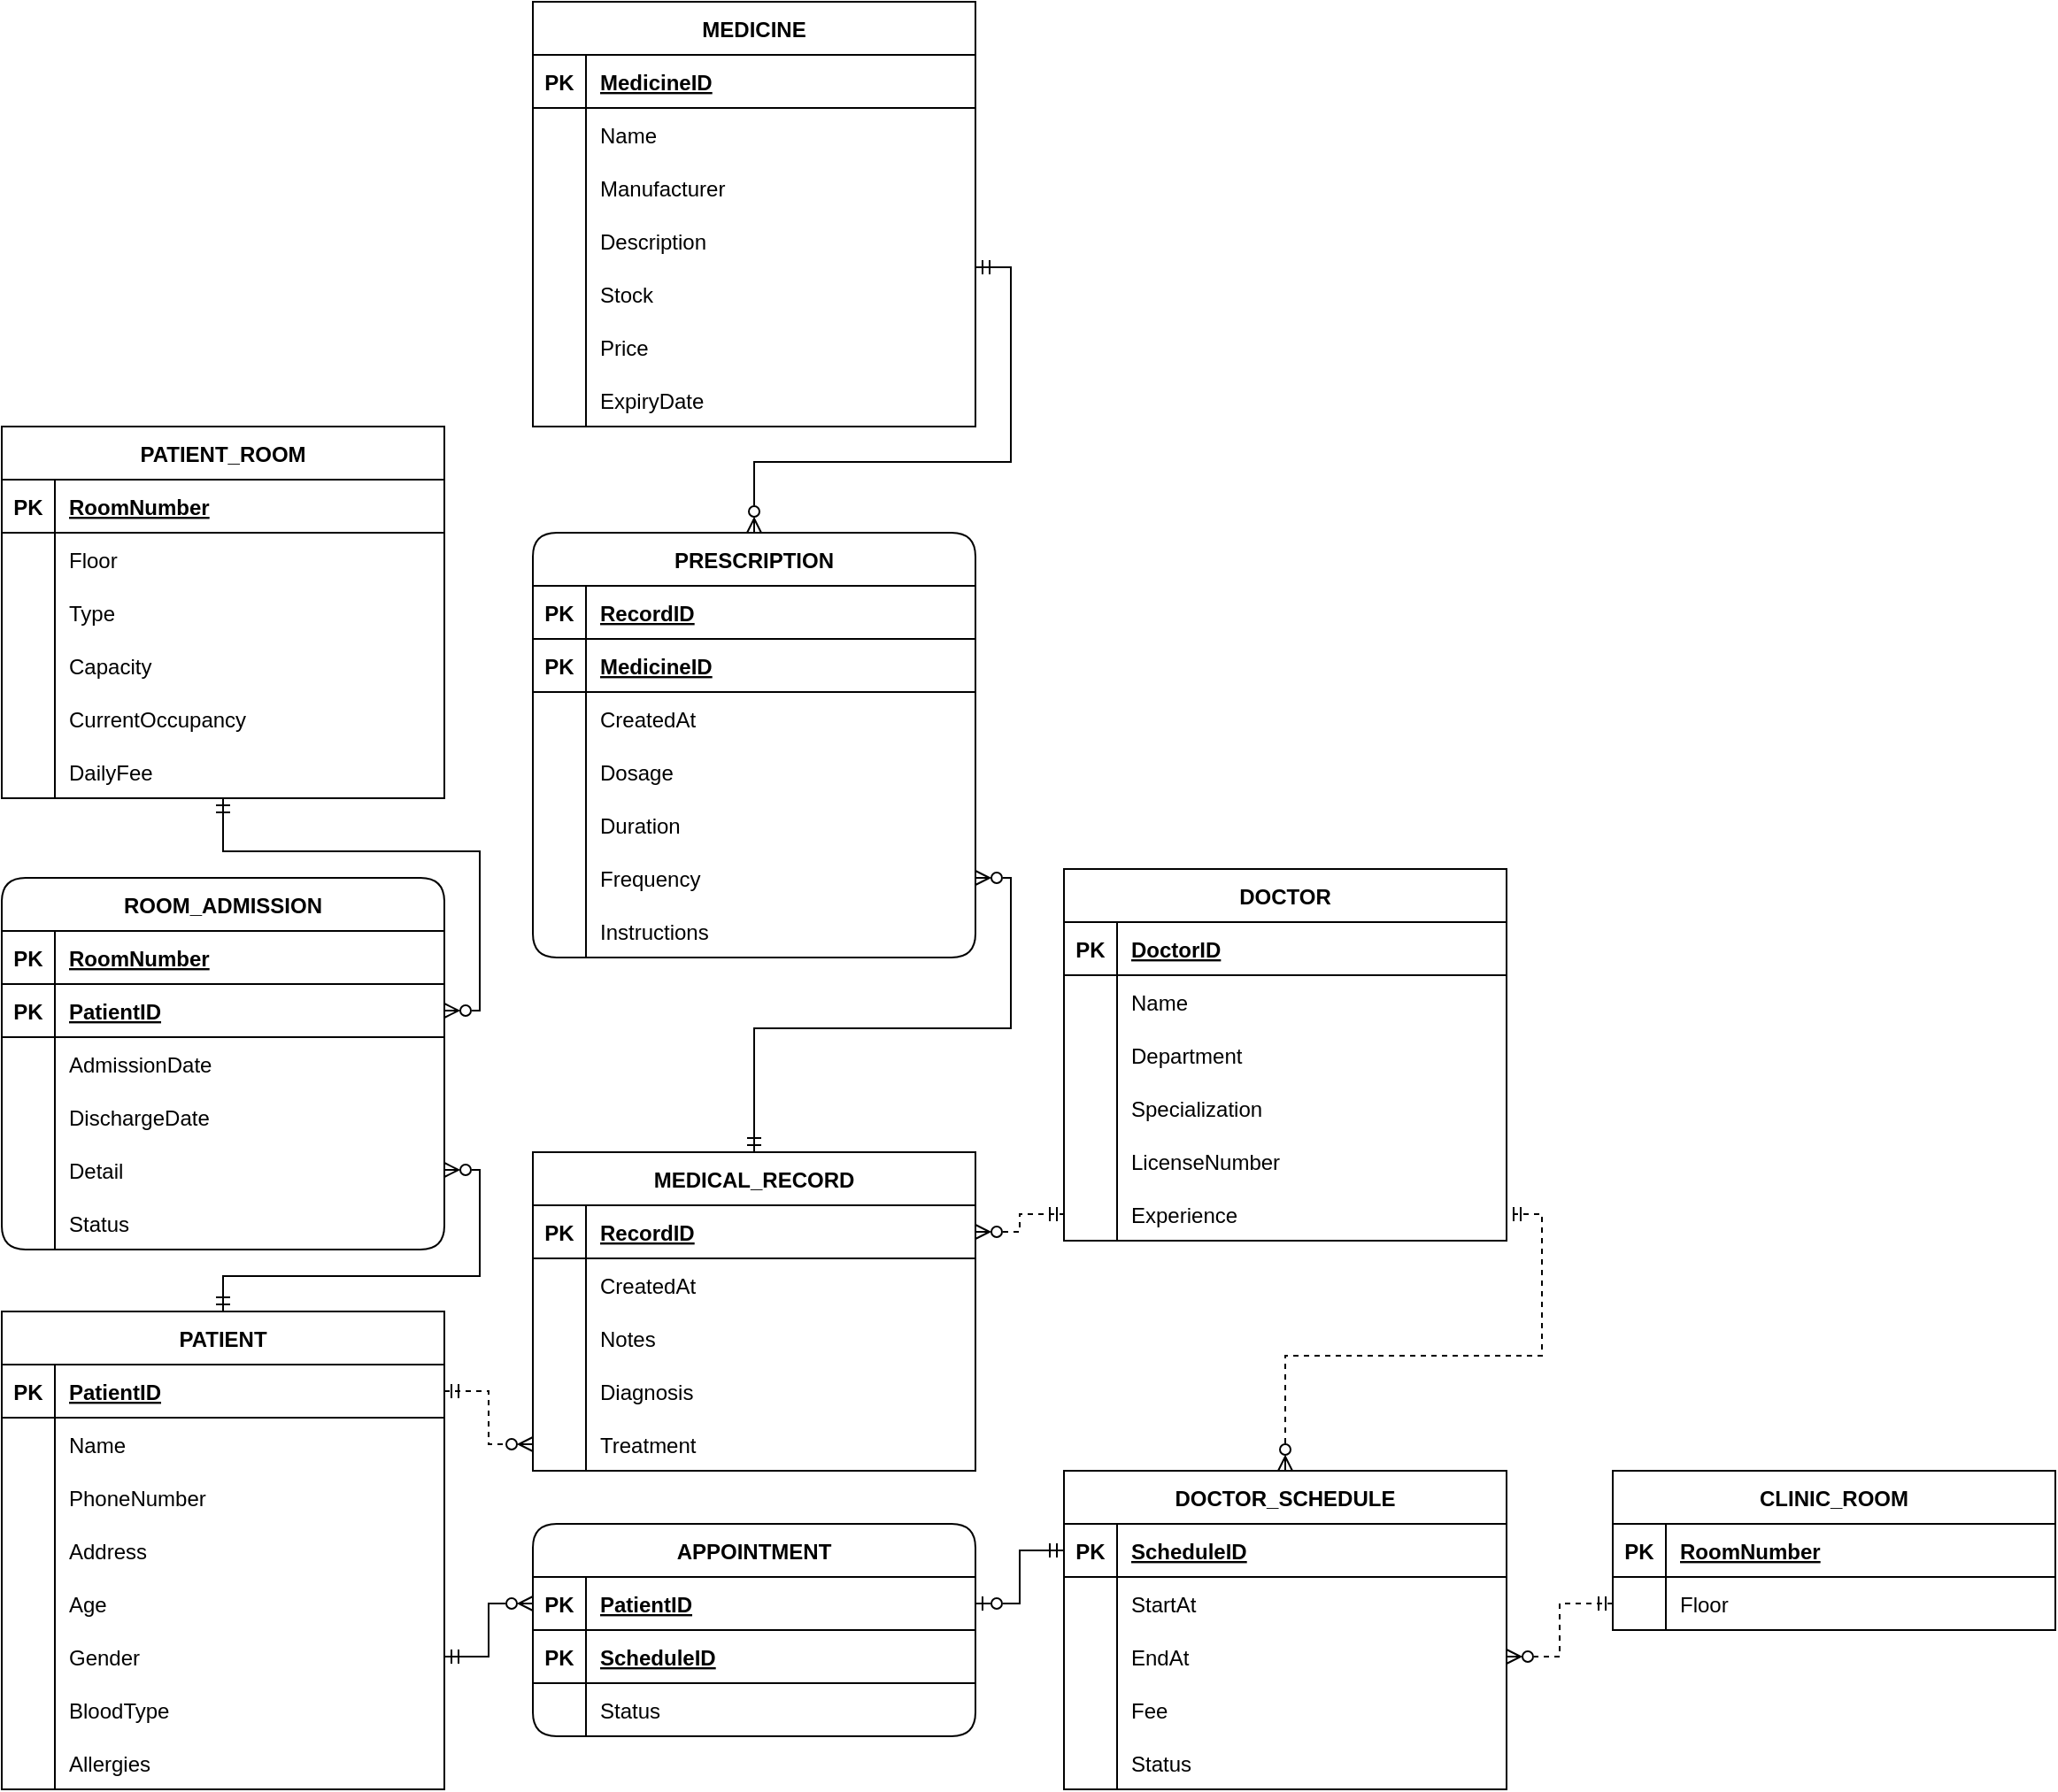<mxfile version="24.8.3">
  <diagram id="R2lEEEUBdFMjLlhIrx00" name="Page-1">
    <mxGraphModel dx="1836" dy="2538" grid="1" gridSize="10" guides="1" tooltips="1" connect="1" arrows="1" fold="1" page="1" pageScale="1" pageWidth="850" pageHeight="1100" math="0" shadow="0" extFonts="Permanent Marker^https://fonts.googleapis.com/css?family=Permanent+Marker">
      <root>
        <mxCell id="0" />
        <mxCell id="1" parent="0" />
        <mxCell id="I-e72GIPT0ei3jprQXxF-21" value="MEDICINE" style="shape=table;startSize=30;container=1;collapsible=1;childLayout=tableLayout;fixedRows=1;rowLines=0;fontStyle=1;align=center;resizeLast=1;" parent="1" vertex="1">
          <mxGeometry x="270" y="-640" width="250" height="240" as="geometry" />
        </mxCell>
        <mxCell id="I-e72GIPT0ei3jprQXxF-22" value="" style="shape=partialRectangle;collapsible=0;dropTarget=0;pointerEvents=0;fillColor=none;points=[[0,0.5],[1,0.5]];portConstraint=eastwest;top=0;left=0;right=0;bottom=1;" parent="I-e72GIPT0ei3jprQXxF-21" vertex="1">
          <mxGeometry y="30" width="250" height="30" as="geometry" />
        </mxCell>
        <mxCell id="I-e72GIPT0ei3jprQXxF-23" value="PK" style="shape=partialRectangle;overflow=hidden;connectable=0;fillColor=none;top=0;left=0;bottom=0;right=0;fontStyle=1;" parent="I-e72GIPT0ei3jprQXxF-22" vertex="1">
          <mxGeometry width="30" height="30" as="geometry">
            <mxRectangle width="30" height="30" as="alternateBounds" />
          </mxGeometry>
        </mxCell>
        <mxCell id="I-e72GIPT0ei3jprQXxF-24" value="MedicineID" style="shape=partialRectangle;overflow=hidden;connectable=0;fillColor=none;top=0;left=0;bottom=0;right=0;align=left;spacingLeft=6;fontStyle=5;" parent="I-e72GIPT0ei3jprQXxF-22" vertex="1">
          <mxGeometry x="30" width="220" height="30" as="geometry">
            <mxRectangle width="220" height="30" as="alternateBounds" />
          </mxGeometry>
        </mxCell>
        <mxCell id="I-e72GIPT0ei3jprQXxF-28" value="" style="shape=partialRectangle;collapsible=0;dropTarget=0;pointerEvents=0;fillColor=none;points=[[0,0.5],[1,0.5]];portConstraint=eastwest;top=0;left=0;right=0;bottom=0;" parent="I-e72GIPT0ei3jprQXxF-21" vertex="1">
          <mxGeometry y="60" width="250" height="30" as="geometry" />
        </mxCell>
        <mxCell id="I-e72GIPT0ei3jprQXxF-29" value="" style="shape=partialRectangle;overflow=hidden;connectable=0;fillColor=none;top=0;left=0;bottom=0;right=0;" parent="I-e72GIPT0ei3jprQXxF-28" vertex="1">
          <mxGeometry width="30" height="30" as="geometry">
            <mxRectangle width="30" height="30" as="alternateBounds" />
          </mxGeometry>
        </mxCell>
        <mxCell id="I-e72GIPT0ei3jprQXxF-30" value="Name" style="shape=partialRectangle;overflow=hidden;connectable=0;fillColor=none;top=0;left=0;bottom=0;right=0;align=left;spacingLeft=6;" parent="I-e72GIPT0ei3jprQXxF-28" vertex="1">
          <mxGeometry x="30" width="220" height="30" as="geometry">
            <mxRectangle width="220" height="30" as="alternateBounds" />
          </mxGeometry>
        </mxCell>
        <mxCell id="I-e72GIPT0ei3jprQXxF-31" value="" style="shape=partialRectangle;collapsible=0;dropTarget=0;pointerEvents=0;fillColor=none;points=[[0,0.5],[1,0.5]];portConstraint=eastwest;top=0;left=0;right=0;bottom=0;" parent="I-e72GIPT0ei3jprQXxF-21" vertex="1">
          <mxGeometry y="90" width="250" height="30" as="geometry" />
        </mxCell>
        <mxCell id="I-e72GIPT0ei3jprQXxF-32" value="" style="shape=partialRectangle;overflow=hidden;connectable=0;fillColor=none;top=0;left=0;bottom=0;right=0;" parent="I-e72GIPT0ei3jprQXxF-31" vertex="1">
          <mxGeometry width="30" height="30" as="geometry">
            <mxRectangle width="30" height="30" as="alternateBounds" />
          </mxGeometry>
        </mxCell>
        <mxCell id="I-e72GIPT0ei3jprQXxF-33" value="Manufacturer" style="shape=partialRectangle;overflow=hidden;connectable=0;fillColor=none;top=0;left=0;bottom=0;right=0;align=left;spacingLeft=6;" parent="I-e72GIPT0ei3jprQXxF-31" vertex="1">
          <mxGeometry x="30" width="220" height="30" as="geometry">
            <mxRectangle width="220" height="30" as="alternateBounds" />
          </mxGeometry>
        </mxCell>
        <mxCell id="I-e72GIPT0ei3jprQXxF-34" value="" style="shape=partialRectangle;collapsible=0;dropTarget=0;pointerEvents=0;fillColor=none;points=[[0,0.5],[1,0.5]];portConstraint=eastwest;top=0;left=0;right=0;bottom=0;" parent="I-e72GIPT0ei3jprQXxF-21" vertex="1">
          <mxGeometry y="120" width="250" height="30" as="geometry" />
        </mxCell>
        <mxCell id="I-e72GIPT0ei3jprQXxF-35" value="" style="shape=partialRectangle;overflow=hidden;connectable=0;fillColor=none;top=0;left=0;bottom=0;right=0;" parent="I-e72GIPT0ei3jprQXxF-34" vertex="1">
          <mxGeometry width="30" height="30" as="geometry">
            <mxRectangle width="30" height="30" as="alternateBounds" />
          </mxGeometry>
        </mxCell>
        <mxCell id="I-e72GIPT0ei3jprQXxF-36" value="Description" style="shape=partialRectangle;overflow=hidden;connectable=0;fillColor=none;top=0;left=0;bottom=0;right=0;align=left;spacingLeft=6;" parent="I-e72GIPT0ei3jprQXxF-34" vertex="1">
          <mxGeometry x="30" width="220" height="30" as="geometry">
            <mxRectangle width="220" height="30" as="alternateBounds" />
          </mxGeometry>
        </mxCell>
        <mxCell id="I-e72GIPT0ei3jprQXxF-37" value="" style="shape=partialRectangle;collapsible=0;dropTarget=0;pointerEvents=0;fillColor=none;points=[[0,0.5],[1,0.5]];portConstraint=eastwest;top=0;left=0;right=0;bottom=0;" parent="I-e72GIPT0ei3jprQXxF-21" vertex="1">
          <mxGeometry y="150" width="250" height="30" as="geometry" />
        </mxCell>
        <mxCell id="I-e72GIPT0ei3jprQXxF-38" value="" style="shape=partialRectangle;overflow=hidden;connectable=0;fillColor=none;top=0;left=0;bottom=0;right=0;" parent="I-e72GIPT0ei3jprQXxF-37" vertex="1">
          <mxGeometry width="30" height="30" as="geometry">
            <mxRectangle width="30" height="30" as="alternateBounds" />
          </mxGeometry>
        </mxCell>
        <mxCell id="I-e72GIPT0ei3jprQXxF-39" value="Stock" style="shape=partialRectangle;overflow=hidden;connectable=0;fillColor=none;top=0;left=0;bottom=0;right=0;align=left;spacingLeft=6;" parent="I-e72GIPT0ei3jprQXxF-37" vertex="1">
          <mxGeometry x="30" width="220" height="30" as="geometry">
            <mxRectangle width="220" height="30" as="alternateBounds" />
          </mxGeometry>
        </mxCell>
        <mxCell id="Nn8jae3ZVppUqQVOKfjv-4" value="" style="shape=partialRectangle;collapsible=0;dropTarget=0;pointerEvents=0;fillColor=none;points=[[0,0.5],[1,0.5]];portConstraint=eastwest;top=0;left=0;right=0;bottom=0;" vertex="1" parent="I-e72GIPT0ei3jprQXxF-21">
          <mxGeometry y="180" width="250" height="30" as="geometry" />
        </mxCell>
        <mxCell id="Nn8jae3ZVppUqQVOKfjv-5" value="" style="shape=partialRectangle;overflow=hidden;connectable=0;fillColor=none;top=0;left=0;bottom=0;right=0;" vertex="1" parent="Nn8jae3ZVppUqQVOKfjv-4">
          <mxGeometry width="30" height="30" as="geometry">
            <mxRectangle width="30" height="30" as="alternateBounds" />
          </mxGeometry>
        </mxCell>
        <mxCell id="Nn8jae3ZVppUqQVOKfjv-6" value="Price" style="shape=partialRectangle;overflow=hidden;connectable=0;fillColor=none;top=0;left=0;bottom=0;right=0;align=left;spacingLeft=6;" vertex="1" parent="Nn8jae3ZVppUqQVOKfjv-4">
          <mxGeometry x="30" width="220" height="30" as="geometry">
            <mxRectangle width="220" height="30" as="alternateBounds" />
          </mxGeometry>
        </mxCell>
        <mxCell id="Nn8jae3ZVppUqQVOKfjv-7" value="" style="shape=partialRectangle;collapsible=0;dropTarget=0;pointerEvents=0;fillColor=none;points=[[0,0.5],[1,0.5]];portConstraint=eastwest;top=0;left=0;right=0;bottom=0;" vertex="1" parent="I-e72GIPT0ei3jprQXxF-21">
          <mxGeometry y="210" width="250" height="30" as="geometry" />
        </mxCell>
        <mxCell id="Nn8jae3ZVppUqQVOKfjv-8" value="" style="shape=partialRectangle;overflow=hidden;connectable=0;fillColor=none;top=0;left=0;bottom=0;right=0;" vertex="1" parent="Nn8jae3ZVppUqQVOKfjv-7">
          <mxGeometry width="30" height="30" as="geometry">
            <mxRectangle width="30" height="30" as="alternateBounds" />
          </mxGeometry>
        </mxCell>
        <mxCell id="Nn8jae3ZVppUqQVOKfjv-9" value="ExpiryDate" style="shape=partialRectangle;overflow=hidden;connectable=0;fillColor=none;top=0;left=0;bottom=0;right=0;align=left;spacingLeft=6;" vertex="1" parent="Nn8jae3ZVppUqQVOKfjv-7">
          <mxGeometry x="30" width="220" height="30" as="geometry">
            <mxRectangle width="220" height="30" as="alternateBounds" />
          </mxGeometry>
        </mxCell>
        <mxCell id="I-e72GIPT0ei3jprQXxF-89" value="" style="edgeStyle=orthogonalEdgeStyle;rounded=0;orthogonalLoop=1;jettySize=auto;html=1;startArrow=ERmandOne;startFill=0;endArrow=ERzeroToMany;endFill=0;" parent="1" source="I-e72GIPT0ei3jprQXxF-48" target="I-e72GIPT0ei3jprQXxF-83" edge="1">
          <mxGeometry relative="1" as="geometry">
            <Array as="points">
              <mxPoint x="95" y="-160" />
              <mxPoint x="240" y="-160" />
              <mxPoint x="240" y="-70" />
            </Array>
          </mxGeometry>
        </mxCell>
        <mxCell id="I-e72GIPT0ei3jprQXxF-48" value="PATIENT_ROOM" style="shape=table;startSize=30;container=1;collapsible=1;childLayout=tableLayout;fixedRows=1;rowLines=0;fontStyle=1;align=center;resizeLast=1;" parent="1" vertex="1">
          <mxGeometry x="-30" y="-400" width="250" height="210" as="geometry" />
        </mxCell>
        <mxCell id="I-e72GIPT0ei3jprQXxF-49" value="" style="shape=partialRectangle;collapsible=0;dropTarget=0;pointerEvents=0;fillColor=none;points=[[0,0.5],[1,0.5]];portConstraint=eastwest;top=0;left=0;right=0;bottom=1;" parent="I-e72GIPT0ei3jprQXxF-48" vertex="1">
          <mxGeometry y="30" width="250" height="30" as="geometry" />
        </mxCell>
        <mxCell id="I-e72GIPT0ei3jprQXxF-50" value="PK" style="shape=partialRectangle;overflow=hidden;connectable=0;fillColor=none;top=0;left=0;bottom=0;right=0;fontStyle=1;" parent="I-e72GIPT0ei3jprQXxF-49" vertex="1">
          <mxGeometry width="30" height="30" as="geometry">
            <mxRectangle width="30" height="30" as="alternateBounds" />
          </mxGeometry>
        </mxCell>
        <mxCell id="I-e72GIPT0ei3jprQXxF-51" value="RoomNumber" style="shape=partialRectangle;overflow=hidden;connectable=0;fillColor=none;top=0;left=0;bottom=0;right=0;align=left;spacingLeft=6;fontStyle=5;" parent="I-e72GIPT0ei3jprQXxF-49" vertex="1">
          <mxGeometry x="30" width="220" height="30" as="geometry">
            <mxRectangle width="220" height="30" as="alternateBounds" />
          </mxGeometry>
        </mxCell>
        <mxCell id="I-e72GIPT0ei3jprQXxF-52" value="" style="shape=partialRectangle;collapsible=0;dropTarget=0;pointerEvents=0;fillColor=none;points=[[0,0.5],[1,0.5]];portConstraint=eastwest;top=0;left=0;right=0;bottom=0;" parent="I-e72GIPT0ei3jprQXxF-48" vertex="1">
          <mxGeometry y="60" width="250" height="30" as="geometry" />
        </mxCell>
        <mxCell id="I-e72GIPT0ei3jprQXxF-53" value="" style="shape=partialRectangle;overflow=hidden;connectable=0;fillColor=none;top=0;left=0;bottom=0;right=0;" parent="I-e72GIPT0ei3jprQXxF-52" vertex="1">
          <mxGeometry width="30" height="30" as="geometry">
            <mxRectangle width="30" height="30" as="alternateBounds" />
          </mxGeometry>
        </mxCell>
        <mxCell id="I-e72GIPT0ei3jprQXxF-54" value="Floor" style="shape=partialRectangle;overflow=hidden;connectable=0;fillColor=none;top=0;left=0;bottom=0;right=0;align=left;spacingLeft=6;" parent="I-e72GIPT0ei3jprQXxF-52" vertex="1">
          <mxGeometry x="30" width="220" height="30" as="geometry">
            <mxRectangle width="220" height="30" as="alternateBounds" />
          </mxGeometry>
        </mxCell>
        <mxCell id="I-e72GIPT0ei3jprQXxF-55" value="" style="shape=partialRectangle;collapsible=0;dropTarget=0;pointerEvents=0;fillColor=none;points=[[0,0.5],[1,0.5]];portConstraint=eastwest;top=0;left=0;right=0;bottom=0;" parent="I-e72GIPT0ei3jprQXxF-48" vertex="1">
          <mxGeometry y="90" width="250" height="30" as="geometry" />
        </mxCell>
        <mxCell id="I-e72GIPT0ei3jprQXxF-56" value="" style="shape=partialRectangle;overflow=hidden;connectable=0;fillColor=none;top=0;left=0;bottom=0;right=0;" parent="I-e72GIPT0ei3jprQXxF-55" vertex="1">
          <mxGeometry width="30" height="30" as="geometry">
            <mxRectangle width="30" height="30" as="alternateBounds" />
          </mxGeometry>
        </mxCell>
        <mxCell id="I-e72GIPT0ei3jprQXxF-57" value="Type" style="shape=partialRectangle;overflow=hidden;connectable=0;fillColor=none;top=0;left=0;bottom=0;right=0;align=left;spacingLeft=6;" parent="I-e72GIPT0ei3jprQXxF-55" vertex="1">
          <mxGeometry x="30" width="220" height="30" as="geometry">
            <mxRectangle width="220" height="30" as="alternateBounds" />
          </mxGeometry>
        </mxCell>
        <mxCell id="I-e72GIPT0ei3jprQXxF-58" value="" style="shape=partialRectangle;collapsible=0;dropTarget=0;pointerEvents=0;fillColor=none;points=[[0,0.5],[1,0.5]];portConstraint=eastwest;top=0;left=0;right=0;bottom=0;" parent="I-e72GIPT0ei3jprQXxF-48" vertex="1">
          <mxGeometry y="120" width="250" height="30" as="geometry" />
        </mxCell>
        <mxCell id="I-e72GIPT0ei3jprQXxF-59" value="" style="shape=partialRectangle;overflow=hidden;connectable=0;fillColor=none;top=0;left=0;bottom=0;right=0;" parent="I-e72GIPT0ei3jprQXxF-58" vertex="1">
          <mxGeometry width="30" height="30" as="geometry">
            <mxRectangle width="30" height="30" as="alternateBounds" />
          </mxGeometry>
        </mxCell>
        <mxCell id="I-e72GIPT0ei3jprQXxF-60" value="Capacity" style="shape=partialRectangle;overflow=hidden;connectable=0;fillColor=none;top=0;left=0;bottom=0;right=0;align=left;spacingLeft=6;" parent="I-e72GIPT0ei3jprQXxF-58" vertex="1">
          <mxGeometry x="30" width="220" height="30" as="geometry">
            <mxRectangle width="220" height="30" as="alternateBounds" />
          </mxGeometry>
        </mxCell>
        <mxCell id="I-e72GIPT0ei3jprQXxF-64" value="" style="shape=partialRectangle;collapsible=0;dropTarget=0;pointerEvents=0;fillColor=none;points=[[0,0.5],[1,0.5]];portConstraint=eastwest;top=0;left=0;right=0;bottom=0;" parent="I-e72GIPT0ei3jprQXxF-48" vertex="1">
          <mxGeometry y="150" width="250" height="30" as="geometry" />
        </mxCell>
        <mxCell id="I-e72GIPT0ei3jprQXxF-65" value="" style="shape=partialRectangle;overflow=hidden;connectable=0;fillColor=none;top=0;left=0;bottom=0;right=0;" parent="I-e72GIPT0ei3jprQXxF-64" vertex="1">
          <mxGeometry width="30" height="30" as="geometry">
            <mxRectangle width="30" height="30" as="alternateBounds" />
          </mxGeometry>
        </mxCell>
        <mxCell id="I-e72GIPT0ei3jprQXxF-66" value="CurrentOccupancy" style="shape=partialRectangle;overflow=hidden;connectable=0;fillColor=none;top=0;left=0;bottom=0;right=0;align=left;spacingLeft=6;" parent="I-e72GIPT0ei3jprQXxF-64" vertex="1">
          <mxGeometry x="30" width="220" height="30" as="geometry">
            <mxRectangle width="220" height="30" as="alternateBounds" />
          </mxGeometry>
        </mxCell>
        <mxCell id="I-e72GIPT0ei3jprQXxF-86" value="" style="shape=partialRectangle;collapsible=0;dropTarget=0;pointerEvents=0;fillColor=none;points=[[0,0.5],[1,0.5]];portConstraint=eastwest;top=0;left=0;right=0;bottom=0;" parent="I-e72GIPT0ei3jprQXxF-48" vertex="1">
          <mxGeometry y="180" width="250" height="30" as="geometry" />
        </mxCell>
        <mxCell id="I-e72GIPT0ei3jprQXxF-87" value="" style="shape=partialRectangle;overflow=hidden;connectable=0;fillColor=none;top=0;left=0;bottom=0;right=0;" parent="I-e72GIPT0ei3jprQXxF-86" vertex="1">
          <mxGeometry width="30" height="30" as="geometry">
            <mxRectangle width="30" height="30" as="alternateBounds" />
          </mxGeometry>
        </mxCell>
        <mxCell id="I-e72GIPT0ei3jprQXxF-88" value="DailyFee" style="shape=partialRectangle;overflow=hidden;connectable=0;fillColor=none;top=0;left=0;bottom=0;right=0;align=left;spacingLeft=6;" parent="I-e72GIPT0ei3jprQXxF-86" vertex="1">
          <mxGeometry x="30" width="220" height="30" as="geometry">
            <mxRectangle width="220" height="30" as="alternateBounds" />
          </mxGeometry>
        </mxCell>
        <mxCell id="I-e72GIPT0ei3jprQXxF-67" value="ROOM_ADMISSION" style="shape=table;startSize=30;container=1;collapsible=1;childLayout=tableLayout;fixedRows=1;rowLines=0;fontStyle=1;align=center;resizeLast=1;rounded=1;" parent="1" vertex="1">
          <mxGeometry x="-30" y="-145" width="250" height="210" as="geometry" />
        </mxCell>
        <mxCell id="I-e72GIPT0ei3jprQXxF-68" value="" style="shape=partialRectangle;collapsible=0;dropTarget=0;pointerEvents=0;fillColor=none;points=[[0,0.5],[1,0.5]];portConstraint=eastwest;top=0;left=0;right=0;bottom=1;" parent="I-e72GIPT0ei3jprQXxF-67" vertex="1">
          <mxGeometry y="30" width="250" height="30" as="geometry" />
        </mxCell>
        <mxCell id="I-e72GIPT0ei3jprQXxF-69" value="PK" style="shape=partialRectangle;overflow=hidden;connectable=0;fillColor=none;top=0;left=0;bottom=0;right=0;fontStyle=1;" parent="I-e72GIPT0ei3jprQXxF-68" vertex="1">
          <mxGeometry width="30" height="30" as="geometry">
            <mxRectangle width="30" height="30" as="alternateBounds" />
          </mxGeometry>
        </mxCell>
        <mxCell id="I-e72GIPT0ei3jprQXxF-70" value="RoomNumber" style="shape=partialRectangle;overflow=hidden;connectable=0;fillColor=none;top=0;left=0;bottom=0;right=0;align=left;spacingLeft=6;fontStyle=5;" parent="I-e72GIPT0ei3jprQXxF-68" vertex="1">
          <mxGeometry x="30" width="220" height="30" as="geometry">
            <mxRectangle width="220" height="30" as="alternateBounds" />
          </mxGeometry>
        </mxCell>
        <mxCell id="I-e72GIPT0ei3jprQXxF-83" value="" style="shape=partialRectangle;collapsible=0;dropTarget=0;pointerEvents=0;fillColor=none;points=[[0,0.5],[1,0.5]];portConstraint=eastwest;top=0;left=0;right=0;bottom=1;" parent="I-e72GIPT0ei3jprQXxF-67" vertex="1">
          <mxGeometry y="60" width="250" height="30" as="geometry" />
        </mxCell>
        <mxCell id="I-e72GIPT0ei3jprQXxF-84" value="PK" style="shape=partialRectangle;overflow=hidden;connectable=0;fillColor=none;top=0;left=0;bottom=0;right=0;fontStyle=1;" parent="I-e72GIPT0ei3jprQXxF-83" vertex="1">
          <mxGeometry width="30" height="30" as="geometry">
            <mxRectangle width="30" height="30" as="alternateBounds" />
          </mxGeometry>
        </mxCell>
        <mxCell id="I-e72GIPT0ei3jprQXxF-85" value="PatientID" style="shape=partialRectangle;overflow=hidden;connectable=0;fillColor=none;top=0;left=0;bottom=0;right=0;align=left;spacingLeft=6;fontStyle=5;" parent="I-e72GIPT0ei3jprQXxF-83" vertex="1">
          <mxGeometry x="30" width="220" height="30" as="geometry">
            <mxRectangle width="220" height="30" as="alternateBounds" />
          </mxGeometry>
        </mxCell>
        <mxCell id="I-e72GIPT0ei3jprQXxF-71" value="" style="shape=partialRectangle;collapsible=0;dropTarget=0;pointerEvents=0;fillColor=none;points=[[0,0.5],[1,0.5]];portConstraint=eastwest;top=0;left=0;right=0;bottom=0;" parent="I-e72GIPT0ei3jprQXxF-67" vertex="1">
          <mxGeometry y="90" width="250" height="30" as="geometry" />
        </mxCell>
        <mxCell id="I-e72GIPT0ei3jprQXxF-72" value="" style="shape=partialRectangle;overflow=hidden;connectable=0;fillColor=none;top=0;left=0;bottom=0;right=0;" parent="I-e72GIPT0ei3jprQXxF-71" vertex="1">
          <mxGeometry width="30" height="30" as="geometry">
            <mxRectangle width="30" height="30" as="alternateBounds" />
          </mxGeometry>
        </mxCell>
        <mxCell id="I-e72GIPT0ei3jprQXxF-73" value="AdmissionDate" style="shape=partialRectangle;overflow=hidden;connectable=0;fillColor=none;top=0;left=0;bottom=0;right=0;align=left;spacingLeft=6;" parent="I-e72GIPT0ei3jprQXxF-71" vertex="1">
          <mxGeometry x="30" width="220" height="30" as="geometry">
            <mxRectangle width="220" height="30" as="alternateBounds" />
          </mxGeometry>
        </mxCell>
        <mxCell id="I-e72GIPT0ei3jprQXxF-74" value="" style="shape=partialRectangle;collapsible=0;dropTarget=0;pointerEvents=0;fillColor=none;points=[[0,0.5],[1,0.5]];portConstraint=eastwest;top=0;left=0;right=0;bottom=0;" parent="I-e72GIPT0ei3jprQXxF-67" vertex="1">
          <mxGeometry y="120" width="250" height="30" as="geometry" />
        </mxCell>
        <mxCell id="I-e72GIPT0ei3jprQXxF-75" value="" style="shape=partialRectangle;overflow=hidden;connectable=0;fillColor=none;top=0;left=0;bottom=0;right=0;" parent="I-e72GIPT0ei3jprQXxF-74" vertex="1">
          <mxGeometry width="30" height="30" as="geometry">
            <mxRectangle width="30" height="30" as="alternateBounds" />
          </mxGeometry>
        </mxCell>
        <mxCell id="I-e72GIPT0ei3jprQXxF-76" value="DischargeDate" style="shape=partialRectangle;overflow=hidden;connectable=0;fillColor=none;top=0;left=0;bottom=0;right=0;align=left;spacingLeft=6;" parent="I-e72GIPT0ei3jprQXxF-74" vertex="1">
          <mxGeometry x="30" width="220" height="30" as="geometry">
            <mxRectangle width="220" height="30" as="alternateBounds" />
          </mxGeometry>
        </mxCell>
        <mxCell id="I-e72GIPT0ei3jprQXxF-77" value="" style="shape=partialRectangle;collapsible=0;dropTarget=0;pointerEvents=0;fillColor=none;points=[[0,0.5],[1,0.5]];portConstraint=eastwest;top=0;left=0;right=0;bottom=0;" parent="I-e72GIPT0ei3jprQXxF-67" vertex="1">
          <mxGeometry y="150" width="250" height="30" as="geometry" />
        </mxCell>
        <mxCell id="I-e72GIPT0ei3jprQXxF-78" value="" style="shape=partialRectangle;overflow=hidden;connectable=0;fillColor=none;top=0;left=0;bottom=0;right=0;" parent="I-e72GIPT0ei3jprQXxF-77" vertex="1">
          <mxGeometry width="30" height="30" as="geometry">
            <mxRectangle width="30" height="30" as="alternateBounds" />
          </mxGeometry>
        </mxCell>
        <mxCell id="I-e72GIPT0ei3jprQXxF-79" value="Detail" style="shape=partialRectangle;overflow=hidden;connectable=0;fillColor=none;top=0;left=0;bottom=0;right=0;align=left;spacingLeft=6;" parent="I-e72GIPT0ei3jprQXxF-77" vertex="1">
          <mxGeometry x="30" width="220" height="30" as="geometry">
            <mxRectangle width="220" height="30" as="alternateBounds" />
          </mxGeometry>
        </mxCell>
        <mxCell id="Nn8jae3ZVppUqQVOKfjv-10" value="" style="shape=partialRectangle;collapsible=0;dropTarget=0;pointerEvents=0;fillColor=none;points=[[0,0.5],[1,0.5]];portConstraint=eastwest;top=0;left=0;right=0;bottom=0;" vertex="1" parent="I-e72GIPT0ei3jprQXxF-67">
          <mxGeometry y="180" width="250" height="30" as="geometry" />
        </mxCell>
        <mxCell id="Nn8jae3ZVppUqQVOKfjv-11" value="" style="shape=partialRectangle;overflow=hidden;connectable=0;fillColor=none;top=0;left=0;bottom=0;right=0;" vertex="1" parent="Nn8jae3ZVppUqQVOKfjv-10">
          <mxGeometry width="30" height="30" as="geometry">
            <mxRectangle width="30" height="30" as="alternateBounds" />
          </mxGeometry>
        </mxCell>
        <mxCell id="Nn8jae3ZVppUqQVOKfjv-12" value="Status" style="shape=partialRectangle;overflow=hidden;connectable=0;fillColor=none;top=0;left=0;bottom=0;right=0;align=left;spacingLeft=6;" vertex="1" parent="Nn8jae3ZVppUqQVOKfjv-10">
          <mxGeometry x="30" width="220" height="30" as="geometry">
            <mxRectangle width="220" height="30" as="alternateBounds" />
          </mxGeometry>
        </mxCell>
        <mxCell id="I-e72GIPT0ei3jprQXxF-112" value="" style="edgeStyle=orthogonalEdgeStyle;rounded=0;orthogonalLoop=1;jettySize=auto;html=1;startArrow=ERmandOne;startFill=0;endArrow=ERzeroToMany;endFill=0;" parent="1" source="I-e72GIPT0ei3jprQXxF-90" target="I-e72GIPT0ei3jprQXxF-77" edge="1">
          <mxGeometry relative="1" as="geometry">
            <Array as="points">
              <mxPoint x="95" y="80" />
              <mxPoint x="240" y="80" />
              <mxPoint x="240" y="20" />
            </Array>
          </mxGeometry>
        </mxCell>
        <mxCell id="I-e72GIPT0ei3jprQXxF-90" value="PATIENT" style="shape=table;startSize=30;container=1;collapsible=1;childLayout=tableLayout;fixedRows=1;rowLines=0;fontStyle=1;align=center;resizeLast=1;" parent="1" vertex="1">
          <mxGeometry x="-30" y="100" width="250" height="270" as="geometry" />
        </mxCell>
        <mxCell id="I-e72GIPT0ei3jprQXxF-91" value="" style="shape=partialRectangle;collapsible=0;dropTarget=0;pointerEvents=0;fillColor=none;points=[[0,0.5],[1,0.5]];portConstraint=eastwest;top=0;left=0;right=0;bottom=1;" parent="I-e72GIPT0ei3jprQXxF-90" vertex="1">
          <mxGeometry y="30" width="250" height="30" as="geometry" />
        </mxCell>
        <mxCell id="I-e72GIPT0ei3jprQXxF-92" value="PK" style="shape=partialRectangle;overflow=hidden;connectable=0;fillColor=none;top=0;left=0;bottom=0;right=0;fontStyle=1;" parent="I-e72GIPT0ei3jprQXxF-91" vertex="1">
          <mxGeometry width="30" height="30" as="geometry">
            <mxRectangle width="30" height="30" as="alternateBounds" />
          </mxGeometry>
        </mxCell>
        <mxCell id="I-e72GIPT0ei3jprQXxF-93" value="PatientID" style="shape=partialRectangle;overflow=hidden;connectable=0;fillColor=none;top=0;left=0;bottom=0;right=0;align=left;spacingLeft=6;fontStyle=5;" parent="I-e72GIPT0ei3jprQXxF-91" vertex="1">
          <mxGeometry x="30" width="220" height="30" as="geometry">
            <mxRectangle width="220" height="30" as="alternateBounds" />
          </mxGeometry>
        </mxCell>
        <mxCell id="I-e72GIPT0ei3jprQXxF-94" value="" style="shape=partialRectangle;collapsible=0;dropTarget=0;pointerEvents=0;fillColor=none;points=[[0,0.5],[1,0.5]];portConstraint=eastwest;top=0;left=0;right=0;bottom=0;" parent="I-e72GIPT0ei3jprQXxF-90" vertex="1">
          <mxGeometry y="60" width="250" height="30" as="geometry" />
        </mxCell>
        <mxCell id="I-e72GIPT0ei3jprQXxF-95" value="" style="shape=partialRectangle;overflow=hidden;connectable=0;fillColor=none;top=0;left=0;bottom=0;right=0;" parent="I-e72GIPT0ei3jprQXxF-94" vertex="1">
          <mxGeometry width="30" height="30" as="geometry">
            <mxRectangle width="30" height="30" as="alternateBounds" />
          </mxGeometry>
        </mxCell>
        <mxCell id="I-e72GIPT0ei3jprQXxF-96" value="Name" style="shape=partialRectangle;overflow=hidden;connectable=0;fillColor=none;top=0;left=0;bottom=0;right=0;align=left;spacingLeft=6;" parent="I-e72GIPT0ei3jprQXxF-94" vertex="1">
          <mxGeometry x="30" width="220" height="30" as="geometry">
            <mxRectangle width="220" height="30" as="alternateBounds" />
          </mxGeometry>
        </mxCell>
        <mxCell id="I-e72GIPT0ei3jprQXxF-97" value="" style="shape=partialRectangle;collapsible=0;dropTarget=0;pointerEvents=0;fillColor=none;points=[[0,0.5],[1,0.5]];portConstraint=eastwest;top=0;left=0;right=0;bottom=0;" parent="I-e72GIPT0ei3jprQXxF-90" vertex="1">
          <mxGeometry y="90" width="250" height="30" as="geometry" />
        </mxCell>
        <mxCell id="I-e72GIPT0ei3jprQXxF-98" value="" style="shape=partialRectangle;overflow=hidden;connectable=0;fillColor=none;top=0;left=0;bottom=0;right=0;" parent="I-e72GIPT0ei3jprQXxF-97" vertex="1">
          <mxGeometry width="30" height="30" as="geometry">
            <mxRectangle width="30" height="30" as="alternateBounds" />
          </mxGeometry>
        </mxCell>
        <mxCell id="I-e72GIPT0ei3jprQXxF-99" value="PhoneNumber" style="shape=partialRectangle;overflow=hidden;connectable=0;fillColor=none;top=0;left=0;bottom=0;right=0;align=left;spacingLeft=6;" parent="I-e72GIPT0ei3jprQXxF-97" vertex="1">
          <mxGeometry x="30" width="220" height="30" as="geometry">
            <mxRectangle width="220" height="30" as="alternateBounds" />
          </mxGeometry>
        </mxCell>
        <mxCell id="I-e72GIPT0ei3jprQXxF-100" value="" style="shape=partialRectangle;collapsible=0;dropTarget=0;pointerEvents=0;fillColor=none;points=[[0,0.5],[1,0.5]];portConstraint=eastwest;top=0;left=0;right=0;bottom=0;" parent="I-e72GIPT0ei3jprQXxF-90" vertex="1">
          <mxGeometry y="120" width="250" height="30" as="geometry" />
        </mxCell>
        <mxCell id="I-e72GIPT0ei3jprQXxF-101" value="" style="shape=partialRectangle;overflow=hidden;connectable=0;fillColor=none;top=0;left=0;bottom=0;right=0;" parent="I-e72GIPT0ei3jprQXxF-100" vertex="1">
          <mxGeometry width="30" height="30" as="geometry">
            <mxRectangle width="30" height="30" as="alternateBounds" />
          </mxGeometry>
        </mxCell>
        <mxCell id="I-e72GIPT0ei3jprQXxF-102" value="Address" style="shape=partialRectangle;overflow=hidden;connectable=0;fillColor=none;top=0;left=0;bottom=0;right=0;align=left;spacingLeft=6;" parent="I-e72GIPT0ei3jprQXxF-100" vertex="1">
          <mxGeometry x="30" width="220" height="30" as="geometry">
            <mxRectangle width="220" height="30" as="alternateBounds" />
          </mxGeometry>
        </mxCell>
        <mxCell id="Nn8jae3ZVppUqQVOKfjv-1" value="" style="shape=partialRectangle;collapsible=0;dropTarget=0;pointerEvents=0;fillColor=none;points=[[0,0.5],[1,0.5]];portConstraint=eastwest;top=0;left=0;right=0;bottom=0;" vertex="1" parent="I-e72GIPT0ei3jprQXxF-90">
          <mxGeometry y="150" width="250" height="30" as="geometry" />
        </mxCell>
        <mxCell id="Nn8jae3ZVppUqQVOKfjv-2" value="" style="shape=partialRectangle;overflow=hidden;connectable=0;fillColor=none;top=0;left=0;bottom=0;right=0;" vertex="1" parent="Nn8jae3ZVppUqQVOKfjv-1">
          <mxGeometry width="30" height="30" as="geometry">
            <mxRectangle width="30" height="30" as="alternateBounds" />
          </mxGeometry>
        </mxCell>
        <mxCell id="Nn8jae3ZVppUqQVOKfjv-3" value="Age" style="shape=partialRectangle;overflow=hidden;connectable=0;fillColor=none;top=0;left=0;bottom=0;right=0;align=left;spacingLeft=6;" vertex="1" parent="Nn8jae3ZVppUqQVOKfjv-1">
          <mxGeometry x="30" width="220" height="30" as="geometry">
            <mxRectangle width="220" height="30" as="alternateBounds" />
          </mxGeometry>
        </mxCell>
        <mxCell id="I-e72GIPT0ei3jprQXxF-103" value="" style="shape=partialRectangle;collapsible=0;dropTarget=0;pointerEvents=0;fillColor=none;points=[[0,0.5],[1,0.5]];portConstraint=eastwest;top=0;left=0;right=0;bottom=0;" parent="I-e72GIPT0ei3jprQXxF-90" vertex="1">
          <mxGeometry y="180" width="250" height="30" as="geometry" />
        </mxCell>
        <mxCell id="I-e72GIPT0ei3jprQXxF-104" value="" style="shape=partialRectangle;overflow=hidden;connectable=0;fillColor=none;top=0;left=0;bottom=0;right=0;" parent="I-e72GIPT0ei3jprQXxF-103" vertex="1">
          <mxGeometry width="30" height="30" as="geometry">
            <mxRectangle width="30" height="30" as="alternateBounds" />
          </mxGeometry>
        </mxCell>
        <mxCell id="I-e72GIPT0ei3jprQXxF-105" value="Gender" style="shape=partialRectangle;overflow=hidden;connectable=0;fillColor=none;top=0;left=0;bottom=0;right=0;align=left;spacingLeft=6;" parent="I-e72GIPT0ei3jprQXxF-103" vertex="1">
          <mxGeometry x="30" width="220" height="30" as="geometry">
            <mxRectangle width="220" height="30" as="alternateBounds" />
          </mxGeometry>
        </mxCell>
        <mxCell id="I-e72GIPT0ei3jprQXxF-106" value="" style="shape=partialRectangle;collapsible=0;dropTarget=0;pointerEvents=0;fillColor=none;points=[[0,0.5],[1,0.5]];portConstraint=eastwest;top=0;left=0;right=0;bottom=0;" parent="I-e72GIPT0ei3jprQXxF-90" vertex="1">
          <mxGeometry y="210" width="250" height="30" as="geometry" />
        </mxCell>
        <mxCell id="I-e72GIPT0ei3jprQXxF-107" value="" style="shape=partialRectangle;overflow=hidden;connectable=0;fillColor=none;top=0;left=0;bottom=0;right=0;" parent="I-e72GIPT0ei3jprQXxF-106" vertex="1">
          <mxGeometry width="30" height="30" as="geometry">
            <mxRectangle width="30" height="30" as="alternateBounds" />
          </mxGeometry>
        </mxCell>
        <mxCell id="I-e72GIPT0ei3jprQXxF-108" value="BloodType" style="shape=partialRectangle;overflow=hidden;connectable=0;fillColor=none;top=0;left=0;bottom=0;right=0;align=left;spacingLeft=6;" parent="I-e72GIPT0ei3jprQXxF-106" vertex="1">
          <mxGeometry x="30" width="220" height="30" as="geometry">
            <mxRectangle width="220" height="30" as="alternateBounds" />
          </mxGeometry>
        </mxCell>
        <mxCell id="I-e72GIPT0ei3jprQXxF-109" value="" style="shape=partialRectangle;collapsible=0;dropTarget=0;pointerEvents=0;fillColor=none;points=[[0,0.5],[1,0.5]];portConstraint=eastwest;top=0;left=0;right=0;bottom=0;" parent="I-e72GIPT0ei3jprQXxF-90" vertex="1">
          <mxGeometry y="240" width="250" height="30" as="geometry" />
        </mxCell>
        <mxCell id="I-e72GIPT0ei3jprQXxF-110" value="" style="shape=partialRectangle;overflow=hidden;connectable=0;fillColor=none;top=0;left=0;bottom=0;right=0;" parent="I-e72GIPT0ei3jprQXxF-109" vertex="1">
          <mxGeometry width="30" height="30" as="geometry">
            <mxRectangle width="30" height="30" as="alternateBounds" />
          </mxGeometry>
        </mxCell>
        <mxCell id="I-e72GIPT0ei3jprQXxF-111" value="Allergies" style="shape=partialRectangle;overflow=hidden;connectable=0;fillColor=none;top=0;left=0;bottom=0;right=0;align=left;spacingLeft=6;" parent="I-e72GIPT0ei3jprQXxF-109" vertex="1">
          <mxGeometry x="30" width="220" height="30" as="geometry">
            <mxRectangle width="220" height="30" as="alternateBounds" />
          </mxGeometry>
        </mxCell>
        <mxCell id="I-e72GIPT0ei3jprQXxF-113" value="DOCTOR" style="shape=table;startSize=30;container=1;collapsible=1;childLayout=tableLayout;fixedRows=1;rowLines=0;fontStyle=1;align=center;resizeLast=1;" parent="1" vertex="1">
          <mxGeometry x="570" y="-150" width="250" height="210" as="geometry" />
        </mxCell>
        <mxCell id="I-e72GIPT0ei3jprQXxF-114" value="" style="shape=partialRectangle;collapsible=0;dropTarget=0;pointerEvents=0;fillColor=none;points=[[0,0.5],[1,0.5]];portConstraint=eastwest;top=0;left=0;right=0;bottom=1;" parent="I-e72GIPT0ei3jprQXxF-113" vertex="1">
          <mxGeometry y="30" width="250" height="30" as="geometry" />
        </mxCell>
        <mxCell id="I-e72GIPT0ei3jprQXxF-115" value="PK" style="shape=partialRectangle;overflow=hidden;connectable=0;fillColor=none;top=0;left=0;bottom=0;right=0;fontStyle=1;" parent="I-e72GIPT0ei3jprQXxF-114" vertex="1">
          <mxGeometry width="30" height="30" as="geometry">
            <mxRectangle width="30" height="30" as="alternateBounds" />
          </mxGeometry>
        </mxCell>
        <mxCell id="I-e72GIPT0ei3jprQXxF-116" value="DoctorID" style="shape=partialRectangle;overflow=hidden;connectable=0;fillColor=none;top=0;left=0;bottom=0;right=0;align=left;spacingLeft=6;fontStyle=5;" parent="I-e72GIPT0ei3jprQXxF-114" vertex="1">
          <mxGeometry x="30" width="220" height="30" as="geometry">
            <mxRectangle width="220" height="30" as="alternateBounds" />
          </mxGeometry>
        </mxCell>
        <mxCell id="I-e72GIPT0ei3jprQXxF-117" value="" style="shape=partialRectangle;collapsible=0;dropTarget=0;pointerEvents=0;fillColor=none;points=[[0,0.5],[1,0.5]];portConstraint=eastwest;top=0;left=0;right=0;bottom=0;" parent="I-e72GIPT0ei3jprQXxF-113" vertex="1">
          <mxGeometry y="60" width="250" height="30" as="geometry" />
        </mxCell>
        <mxCell id="I-e72GIPT0ei3jprQXxF-118" value="" style="shape=partialRectangle;overflow=hidden;connectable=0;fillColor=none;top=0;left=0;bottom=0;right=0;" parent="I-e72GIPT0ei3jprQXxF-117" vertex="1">
          <mxGeometry width="30" height="30" as="geometry">
            <mxRectangle width="30" height="30" as="alternateBounds" />
          </mxGeometry>
        </mxCell>
        <mxCell id="I-e72GIPT0ei3jprQXxF-119" value="Name" style="shape=partialRectangle;overflow=hidden;connectable=0;fillColor=none;top=0;left=0;bottom=0;right=0;align=left;spacingLeft=6;" parent="I-e72GIPT0ei3jprQXxF-117" vertex="1">
          <mxGeometry x="30" width="220" height="30" as="geometry">
            <mxRectangle width="220" height="30" as="alternateBounds" />
          </mxGeometry>
        </mxCell>
        <mxCell id="I-e72GIPT0ei3jprQXxF-120" value="" style="shape=partialRectangle;collapsible=0;dropTarget=0;pointerEvents=0;fillColor=none;points=[[0,0.5],[1,0.5]];portConstraint=eastwest;top=0;left=0;right=0;bottom=0;" parent="I-e72GIPT0ei3jprQXxF-113" vertex="1">
          <mxGeometry y="90" width="250" height="30" as="geometry" />
        </mxCell>
        <mxCell id="I-e72GIPT0ei3jprQXxF-121" value="" style="shape=partialRectangle;overflow=hidden;connectable=0;fillColor=none;top=0;left=0;bottom=0;right=0;" parent="I-e72GIPT0ei3jprQXxF-120" vertex="1">
          <mxGeometry width="30" height="30" as="geometry">
            <mxRectangle width="30" height="30" as="alternateBounds" />
          </mxGeometry>
        </mxCell>
        <mxCell id="I-e72GIPT0ei3jprQXxF-122" value="Department" style="shape=partialRectangle;overflow=hidden;connectable=0;fillColor=none;top=0;left=0;bottom=0;right=0;align=left;spacingLeft=6;" parent="I-e72GIPT0ei3jprQXxF-120" vertex="1">
          <mxGeometry x="30" width="220" height="30" as="geometry">
            <mxRectangle width="220" height="30" as="alternateBounds" />
          </mxGeometry>
        </mxCell>
        <mxCell id="I-e72GIPT0ei3jprQXxF-123" value="" style="shape=partialRectangle;collapsible=0;dropTarget=0;pointerEvents=0;fillColor=none;points=[[0,0.5],[1,0.5]];portConstraint=eastwest;top=0;left=0;right=0;bottom=0;" parent="I-e72GIPT0ei3jprQXxF-113" vertex="1">
          <mxGeometry y="120" width="250" height="30" as="geometry" />
        </mxCell>
        <mxCell id="I-e72GIPT0ei3jprQXxF-124" value="" style="shape=partialRectangle;overflow=hidden;connectable=0;fillColor=none;top=0;left=0;bottom=0;right=0;" parent="I-e72GIPT0ei3jprQXxF-123" vertex="1">
          <mxGeometry width="30" height="30" as="geometry">
            <mxRectangle width="30" height="30" as="alternateBounds" />
          </mxGeometry>
        </mxCell>
        <mxCell id="I-e72GIPT0ei3jprQXxF-125" value="Specialization" style="shape=partialRectangle;overflow=hidden;connectable=0;fillColor=none;top=0;left=0;bottom=0;right=0;align=left;spacingLeft=6;" parent="I-e72GIPT0ei3jprQXxF-123" vertex="1">
          <mxGeometry x="30" width="220" height="30" as="geometry">
            <mxRectangle width="220" height="30" as="alternateBounds" />
          </mxGeometry>
        </mxCell>
        <mxCell id="I-e72GIPT0ei3jprQXxF-126" value="" style="shape=partialRectangle;collapsible=0;dropTarget=0;pointerEvents=0;fillColor=none;points=[[0,0.5],[1,0.5]];portConstraint=eastwest;top=0;left=0;right=0;bottom=0;" parent="I-e72GIPT0ei3jprQXxF-113" vertex="1">
          <mxGeometry y="150" width="250" height="30" as="geometry" />
        </mxCell>
        <mxCell id="I-e72GIPT0ei3jprQXxF-127" value="" style="shape=partialRectangle;overflow=hidden;connectable=0;fillColor=none;top=0;left=0;bottom=0;right=0;" parent="I-e72GIPT0ei3jprQXxF-126" vertex="1">
          <mxGeometry width="30" height="30" as="geometry">
            <mxRectangle width="30" height="30" as="alternateBounds" />
          </mxGeometry>
        </mxCell>
        <mxCell id="I-e72GIPT0ei3jprQXxF-128" value="LicenseNumber" style="shape=partialRectangle;overflow=hidden;connectable=0;fillColor=none;top=0;left=0;bottom=0;right=0;align=left;spacingLeft=6;" parent="I-e72GIPT0ei3jprQXxF-126" vertex="1">
          <mxGeometry x="30" width="220" height="30" as="geometry">
            <mxRectangle width="220" height="30" as="alternateBounds" />
          </mxGeometry>
        </mxCell>
        <mxCell id="I-e72GIPT0ei3jprQXxF-135" value="" style="shape=partialRectangle;collapsible=0;dropTarget=0;pointerEvents=0;fillColor=none;points=[[0,0.5],[1,0.5]];portConstraint=eastwest;top=0;left=0;right=0;bottom=0;" parent="I-e72GIPT0ei3jprQXxF-113" vertex="1">
          <mxGeometry y="180" width="250" height="30" as="geometry" />
        </mxCell>
        <mxCell id="I-e72GIPT0ei3jprQXxF-136" value="" style="shape=partialRectangle;overflow=hidden;connectable=0;fillColor=none;top=0;left=0;bottom=0;right=0;" parent="I-e72GIPT0ei3jprQXxF-135" vertex="1">
          <mxGeometry width="30" height="30" as="geometry">
            <mxRectangle width="30" height="30" as="alternateBounds" />
          </mxGeometry>
        </mxCell>
        <mxCell id="I-e72GIPT0ei3jprQXxF-137" value="Experience" style="shape=partialRectangle;overflow=hidden;connectable=0;fillColor=none;top=0;left=0;bottom=0;right=0;align=left;spacingLeft=6;" parent="I-e72GIPT0ei3jprQXxF-135" vertex="1">
          <mxGeometry x="30" width="220" height="30" as="geometry">
            <mxRectangle width="220" height="30" as="alternateBounds" />
          </mxGeometry>
        </mxCell>
        <mxCell id="I-e72GIPT0ei3jprQXxF-141" value="APPOINTMENT" style="shape=table;startSize=30;container=1;collapsible=1;childLayout=tableLayout;fixedRows=1;rowLines=0;fontStyle=1;align=center;resizeLast=1;rounded=1;" parent="1" vertex="1">
          <mxGeometry x="270" y="220" width="250" height="120" as="geometry" />
        </mxCell>
        <mxCell id="I-e72GIPT0ei3jprQXxF-142" value="" style="shape=partialRectangle;collapsible=0;dropTarget=0;pointerEvents=0;fillColor=none;points=[[0,0.5],[1,0.5]];portConstraint=eastwest;top=0;left=0;right=0;bottom=1;" parent="I-e72GIPT0ei3jprQXxF-141" vertex="1">
          <mxGeometry y="30" width="250" height="30" as="geometry" />
        </mxCell>
        <mxCell id="I-e72GIPT0ei3jprQXxF-143" value="PK" style="shape=partialRectangle;overflow=hidden;connectable=0;fillColor=none;top=0;left=0;bottom=0;right=0;fontStyle=1;" parent="I-e72GIPT0ei3jprQXxF-142" vertex="1">
          <mxGeometry width="30" height="30" as="geometry">
            <mxRectangle width="30" height="30" as="alternateBounds" />
          </mxGeometry>
        </mxCell>
        <mxCell id="I-e72GIPT0ei3jprQXxF-144" value="PatientID" style="shape=partialRectangle;overflow=hidden;connectable=0;fillColor=none;top=0;left=0;bottom=0;right=0;align=left;spacingLeft=6;fontStyle=5;" parent="I-e72GIPT0ei3jprQXxF-142" vertex="1">
          <mxGeometry x="30" width="220" height="30" as="geometry">
            <mxRectangle width="220" height="30" as="alternateBounds" />
          </mxGeometry>
        </mxCell>
        <mxCell id="I-e72GIPT0ei3jprQXxF-215" value="" style="shape=partialRectangle;collapsible=0;dropTarget=0;pointerEvents=0;fillColor=none;points=[[0,0.5],[1,0.5]];portConstraint=eastwest;top=0;left=0;right=0;bottom=1;" parent="I-e72GIPT0ei3jprQXxF-141" vertex="1">
          <mxGeometry y="60" width="250" height="30" as="geometry" />
        </mxCell>
        <mxCell id="I-e72GIPT0ei3jprQXxF-216" value="PK" style="shape=partialRectangle;overflow=hidden;connectable=0;fillColor=none;top=0;left=0;bottom=0;right=0;fontStyle=1;" parent="I-e72GIPT0ei3jprQXxF-215" vertex="1">
          <mxGeometry width="30" height="30" as="geometry">
            <mxRectangle width="30" height="30" as="alternateBounds" />
          </mxGeometry>
        </mxCell>
        <mxCell id="I-e72GIPT0ei3jprQXxF-217" value="ScheduleID" style="shape=partialRectangle;overflow=hidden;connectable=0;fillColor=none;top=0;left=0;bottom=0;right=0;align=left;spacingLeft=6;fontStyle=5;" parent="I-e72GIPT0ei3jprQXxF-215" vertex="1">
          <mxGeometry x="30" width="220" height="30" as="geometry">
            <mxRectangle width="220" height="30" as="alternateBounds" />
          </mxGeometry>
        </mxCell>
        <mxCell id="I-e72GIPT0ei3jprQXxF-145" value="" style="shape=partialRectangle;collapsible=0;dropTarget=0;pointerEvents=0;fillColor=none;points=[[0,0.5],[1,0.5]];portConstraint=eastwest;top=0;left=0;right=0;bottom=0;" parent="I-e72GIPT0ei3jprQXxF-141" vertex="1">
          <mxGeometry y="90" width="250" height="30" as="geometry" />
        </mxCell>
        <mxCell id="I-e72GIPT0ei3jprQXxF-146" value="" style="shape=partialRectangle;overflow=hidden;connectable=0;fillColor=none;top=0;left=0;bottom=0;right=0;" parent="I-e72GIPT0ei3jprQXxF-145" vertex="1">
          <mxGeometry width="30" height="30" as="geometry">
            <mxRectangle width="30" height="30" as="alternateBounds" />
          </mxGeometry>
        </mxCell>
        <mxCell id="I-e72GIPT0ei3jprQXxF-147" value="Status" style="shape=partialRectangle;overflow=hidden;connectable=0;fillColor=none;top=0;left=0;bottom=0;right=0;align=left;spacingLeft=6;" parent="I-e72GIPT0ei3jprQXxF-145" vertex="1">
          <mxGeometry x="30" width="220" height="30" as="geometry">
            <mxRectangle width="220" height="30" as="alternateBounds" />
          </mxGeometry>
        </mxCell>
        <mxCell id="I-e72GIPT0ei3jprQXxF-165" value="" style="edgeStyle=orthogonalEdgeStyle;rounded=0;orthogonalLoop=1;jettySize=auto;html=1;startArrow=ERzeroToMany;startFill=0;endArrow=ERmandOne;endFill=0;" parent="1" source="I-e72GIPT0ei3jprQXxF-142" target="I-e72GIPT0ei3jprQXxF-103" edge="1">
          <mxGeometry relative="1" as="geometry" />
        </mxCell>
        <mxCell id="I-e72GIPT0ei3jprQXxF-252" value="" style="edgeStyle=orthogonalEdgeStyle;rounded=0;orthogonalLoop=1;jettySize=auto;html=1;startArrow=ERmandOne;startFill=0;endArrow=ERzeroToMany;endFill=0;" parent="1" source="I-e72GIPT0ei3jprQXxF-167" target="I-e72GIPT0ei3jprQXxF-236" edge="1">
          <mxGeometry relative="1" as="geometry" />
        </mxCell>
        <mxCell id="I-e72GIPT0ei3jprQXxF-167" value="MEDICAL_RECORD" style="shape=table;startSize=30;container=1;collapsible=1;childLayout=tableLayout;fixedRows=1;rowLines=0;fontStyle=1;align=center;resizeLast=1;" parent="1" vertex="1">
          <mxGeometry x="270" y="10" width="250" height="180" as="geometry" />
        </mxCell>
        <mxCell id="I-e72GIPT0ei3jprQXxF-168" value="" style="shape=partialRectangle;collapsible=0;dropTarget=0;pointerEvents=0;fillColor=none;points=[[0,0.5],[1,0.5]];portConstraint=eastwest;top=0;left=0;right=0;bottom=1;" parent="I-e72GIPT0ei3jprQXxF-167" vertex="1">
          <mxGeometry y="30" width="250" height="30" as="geometry" />
        </mxCell>
        <mxCell id="I-e72GIPT0ei3jprQXxF-169" value="PK" style="shape=partialRectangle;overflow=hidden;connectable=0;fillColor=none;top=0;left=0;bottom=0;right=0;fontStyle=1;" parent="I-e72GIPT0ei3jprQXxF-168" vertex="1">
          <mxGeometry width="30" height="30" as="geometry">
            <mxRectangle width="30" height="30" as="alternateBounds" />
          </mxGeometry>
        </mxCell>
        <mxCell id="I-e72GIPT0ei3jprQXxF-170" value="RecordID" style="shape=partialRectangle;overflow=hidden;connectable=0;fillColor=none;top=0;left=0;bottom=0;right=0;align=left;spacingLeft=6;fontStyle=5;" parent="I-e72GIPT0ei3jprQXxF-168" vertex="1">
          <mxGeometry x="30" width="220" height="30" as="geometry">
            <mxRectangle width="220" height="30" as="alternateBounds" />
          </mxGeometry>
        </mxCell>
        <mxCell id="I-e72GIPT0ei3jprQXxF-171" value="" style="shape=partialRectangle;collapsible=0;dropTarget=0;pointerEvents=0;fillColor=none;points=[[0,0.5],[1,0.5]];portConstraint=eastwest;top=0;left=0;right=0;bottom=0;" parent="I-e72GIPT0ei3jprQXxF-167" vertex="1">
          <mxGeometry y="60" width="250" height="30" as="geometry" />
        </mxCell>
        <mxCell id="I-e72GIPT0ei3jprQXxF-172" value="" style="shape=partialRectangle;overflow=hidden;connectable=0;fillColor=none;top=0;left=0;bottom=0;right=0;" parent="I-e72GIPT0ei3jprQXxF-171" vertex="1">
          <mxGeometry width="30" height="30" as="geometry">
            <mxRectangle width="30" height="30" as="alternateBounds" />
          </mxGeometry>
        </mxCell>
        <mxCell id="I-e72GIPT0ei3jprQXxF-173" value="CreatedAt" style="shape=partialRectangle;overflow=hidden;connectable=0;fillColor=none;top=0;left=0;bottom=0;right=0;align=left;spacingLeft=6;" parent="I-e72GIPT0ei3jprQXxF-171" vertex="1">
          <mxGeometry x="30" width="220" height="30" as="geometry">
            <mxRectangle width="220" height="30" as="alternateBounds" />
          </mxGeometry>
        </mxCell>
        <mxCell id="I-e72GIPT0ei3jprQXxF-240" value="" style="shape=partialRectangle;collapsible=0;dropTarget=0;pointerEvents=0;fillColor=none;points=[[0,0.5],[1,0.5]];portConstraint=eastwest;top=0;left=0;right=0;bottom=0;" parent="I-e72GIPT0ei3jprQXxF-167" vertex="1">
          <mxGeometry y="90" width="250" height="30" as="geometry" />
        </mxCell>
        <mxCell id="I-e72GIPT0ei3jprQXxF-241" value="" style="shape=partialRectangle;overflow=hidden;connectable=0;fillColor=none;top=0;left=0;bottom=0;right=0;" parent="I-e72GIPT0ei3jprQXxF-240" vertex="1">
          <mxGeometry width="30" height="30" as="geometry">
            <mxRectangle width="30" height="30" as="alternateBounds" />
          </mxGeometry>
        </mxCell>
        <mxCell id="I-e72GIPT0ei3jprQXxF-242" value="Notes" style="shape=partialRectangle;overflow=hidden;connectable=0;fillColor=none;top=0;left=0;bottom=0;right=0;align=left;spacingLeft=6;" parent="I-e72GIPT0ei3jprQXxF-240" vertex="1">
          <mxGeometry x="30" width="220" height="30" as="geometry">
            <mxRectangle width="220" height="30" as="alternateBounds" />
          </mxGeometry>
        </mxCell>
        <mxCell id="I-e72GIPT0ei3jprQXxF-174" value="" style="shape=partialRectangle;collapsible=0;dropTarget=0;pointerEvents=0;fillColor=none;points=[[0,0.5],[1,0.5]];portConstraint=eastwest;top=0;left=0;right=0;bottom=0;" parent="I-e72GIPT0ei3jprQXxF-167" vertex="1">
          <mxGeometry y="120" width="250" height="30" as="geometry" />
        </mxCell>
        <mxCell id="I-e72GIPT0ei3jprQXxF-175" value="" style="shape=partialRectangle;overflow=hidden;connectable=0;fillColor=none;top=0;left=0;bottom=0;right=0;" parent="I-e72GIPT0ei3jprQXxF-174" vertex="1">
          <mxGeometry width="30" height="30" as="geometry">
            <mxRectangle width="30" height="30" as="alternateBounds" />
          </mxGeometry>
        </mxCell>
        <mxCell id="I-e72GIPT0ei3jprQXxF-176" value="Diagnosis" style="shape=partialRectangle;overflow=hidden;connectable=0;fillColor=none;top=0;left=0;bottom=0;right=0;align=left;spacingLeft=6;" parent="I-e72GIPT0ei3jprQXxF-174" vertex="1">
          <mxGeometry x="30" width="220" height="30" as="geometry">
            <mxRectangle width="220" height="30" as="alternateBounds" />
          </mxGeometry>
        </mxCell>
        <mxCell id="I-e72GIPT0ei3jprQXxF-177" value="" style="shape=partialRectangle;collapsible=0;dropTarget=0;pointerEvents=0;fillColor=none;points=[[0,0.5],[1,0.5]];portConstraint=eastwest;top=0;left=0;right=0;bottom=0;" parent="I-e72GIPT0ei3jprQXxF-167" vertex="1">
          <mxGeometry y="150" width="250" height="30" as="geometry" />
        </mxCell>
        <mxCell id="I-e72GIPT0ei3jprQXxF-178" value="" style="shape=partialRectangle;overflow=hidden;connectable=0;fillColor=none;top=0;left=0;bottom=0;right=0;" parent="I-e72GIPT0ei3jprQXxF-177" vertex="1">
          <mxGeometry width="30" height="30" as="geometry">
            <mxRectangle width="30" height="30" as="alternateBounds" />
          </mxGeometry>
        </mxCell>
        <mxCell id="I-e72GIPT0ei3jprQXxF-179" value="Treatment" style="shape=partialRectangle;overflow=hidden;connectable=0;fillColor=none;top=0;left=0;bottom=0;right=0;align=left;spacingLeft=6;" parent="I-e72GIPT0ei3jprQXxF-177" vertex="1">
          <mxGeometry x="30" width="220" height="30" as="geometry">
            <mxRectangle width="220" height="30" as="alternateBounds" />
          </mxGeometry>
        </mxCell>
        <mxCell id="I-e72GIPT0ei3jprQXxF-199" value="" style="edgeStyle=orthogonalEdgeStyle;rounded=0;orthogonalLoop=1;jettySize=auto;html=1;endArrow=ERmandOne;endFill=0;startArrow=ERzeroToMany;startFill=0;dashed=1;" parent="1" source="I-e72GIPT0ei3jprQXxF-180" target="I-e72GIPT0ei3jprQXxF-135" edge="1">
          <mxGeometry relative="1" as="geometry" />
        </mxCell>
        <mxCell id="I-e72GIPT0ei3jprQXxF-180" value="DOCTOR_SCHEDULE" style="shape=table;startSize=30;container=1;collapsible=1;childLayout=tableLayout;fixedRows=1;rowLines=0;fontStyle=1;align=center;resizeLast=1;" parent="1" vertex="1">
          <mxGeometry x="570" y="190" width="250" height="180" as="geometry" />
        </mxCell>
        <mxCell id="I-e72GIPT0ei3jprQXxF-181" value="" style="shape=partialRectangle;collapsible=0;dropTarget=0;pointerEvents=0;fillColor=none;points=[[0,0.5],[1,0.5]];portConstraint=eastwest;top=0;left=0;right=0;bottom=1;" parent="I-e72GIPT0ei3jprQXxF-180" vertex="1">
          <mxGeometry y="30" width="250" height="30" as="geometry" />
        </mxCell>
        <mxCell id="I-e72GIPT0ei3jprQXxF-182" value="PK" style="shape=partialRectangle;overflow=hidden;connectable=0;fillColor=none;top=0;left=0;bottom=0;right=0;fontStyle=1;" parent="I-e72GIPT0ei3jprQXxF-181" vertex="1">
          <mxGeometry width="30" height="30" as="geometry">
            <mxRectangle width="30" height="30" as="alternateBounds" />
          </mxGeometry>
        </mxCell>
        <mxCell id="I-e72GIPT0ei3jprQXxF-183" value="ScheduleID" style="shape=partialRectangle;overflow=hidden;connectable=0;fillColor=none;top=0;left=0;bottom=0;right=0;align=left;spacingLeft=6;fontStyle=5;" parent="I-e72GIPT0ei3jprQXxF-181" vertex="1">
          <mxGeometry x="30" width="220" height="30" as="geometry">
            <mxRectangle width="220" height="30" as="alternateBounds" />
          </mxGeometry>
        </mxCell>
        <mxCell id="I-e72GIPT0ei3jprQXxF-184" value="" style="shape=partialRectangle;collapsible=0;dropTarget=0;pointerEvents=0;fillColor=none;points=[[0,0.5],[1,0.5]];portConstraint=eastwest;top=0;left=0;right=0;bottom=0;" parent="I-e72GIPT0ei3jprQXxF-180" vertex="1">
          <mxGeometry y="60" width="250" height="30" as="geometry" />
        </mxCell>
        <mxCell id="I-e72GIPT0ei3jprQXxF-185" value="" style="shape=partialRectangle;overflow=hidden;connectable=0;fillColor=none;top=0;left=0;bottom=0;right=0;" parent="I-e72GIPT0ei3jprQXxF-184" vertex="1">
          <mxGeometry width="30" height="30" as="geometry">
            <mxRectangle width="30" height="30" as="alternateBounds" />
          </mxGeometry>
        </mxCell>
        <mxCell id="I-e72GIPT0ei3jprQXxF-186" value="StartAt" style="shape=partialRectangle;overflow=hidden;connectable=0;fillColor=none;top=0;left=0;bottom=0;right=0;align=left;spacingLeft=6;" parent="I-e72GIPT0ei3jprQXxF-184" vertex="1">
          <mxGeometry x="30" width="220" height="30" as="geometry">
            <mxRectangle width="220" height="30" as="alternateBounds" />
          </mxGeometry>
        </mxCell>
        <mxCell id="I-e72GIPT0ei3jprQXxF-187" value="" style="shape=partialRectangle;collapsible=0;dropTarget=0;pointerEvents=0;fillColor=none;points=[[0,0.5],[1,0.5]];portConstraint=eastwest;top=0;left=0;right=0;bottom=0;" parent="I-e72GIPT0ei3jprQXxF-180" vertex="1">
          <mxGeometry y="90" width="250" height="30" as="geometry" />
        </mxCell>
        <mxCell id="I-e72GIPT0ei3jprQXxF-188" value="" style="shape=partialRectangle;overflow=hidden;connectable=0;fillColor=none;top=0;left=0;bottom=0;right=0;" parent="I-e72GIPT0ei3jprQXxF-187" vertex="1">
          <mxGeometry width="30" height="30" as="geometry">
            <mxRectangle width="30" height="30" as="alternateBounds" />
          </mxGeometry>
        </mxCell>
        <mxCell id="I-e72GIPT0ei3jprQXxF-189" value="EndAt" style="shape=partialRectangle;overflow=hidden;connectable=0;fillColor=none;top=0;left=0;bottom=0;right=0;align=left;spacingLeft=6;" parent="I-e72GIPT0ei3jprQXxF-187" vertex="1">
          <mxGeometry x="30" width="220" height="30" as="geometry">
            <mxRectangle width="220" height="30" as="alternateBounds" />
          </mxGeometry>
        </mxCell>
        <mxCell id="I-e72GIPT0ei3jprQXxF-220" value="" style="shape=partialRectangle;collapsible=0;dropTarget=0;pointerEvents=0;fillColor=none;points=[[0,0.5],[1,0.5]];portConstraint=eastwest;top=0;left=0;right=0;bottom=0;" parent="I-e72GIPT0ei3jprQXxF-180" vertex="1">
          <mxGeometry y="120" width="250" height="30" as="geometry" />
        </mxCell>
        <mxCell id="I-e72GIPT0ei3jprQXxF-221" value="" style="shape=partialRectangle;overflow=hidden;connectable=0;fillColor=none;top=0;left=0;bottom=0;right=0;" parent="I-e72GIPT0ei3jprQXxF-220" vertex="1">
          <mxGeometry width="30" height="30" as="geometry">
            <mxRectangle width="30" height="30" as="alternateBounds" />
          </mxGeometry>
        </mxCell>
        <mxCell id="I-e72GIPT0ei3jprQXxF-222" value="Fee" style="shape=partialRectangle;overflow=hidden;connectable=0;fillColor=none;top=0;left=0;bottom=0;right=0;align=left;spacingLeft=6;" parent="I-e72GIPT0ei3jprQXxF-220" vertex="1">
          <mxGeometry x="30" width="220" height="30" as="geometry">
            <mxRectangle width="220" height="30" as="alternateBounds" />
          </mxGeometry>
        </mxCell>
        <mxCell id="I-e72GIPT0ei3jprQXxF-245" value="" style="shape=partialRectangle;collapsible=0;dropTarget=0;pointerEvents=0;fillColor=none;points=[[0,0.5],[1,0.5]];portConstraint=eastwest;top=0;left=0;right=0;bottom=0;" parent="I-e72GIPT0ei3jprQXxF-180" vertex="1">
          <mxGeometry y="150" width="250" height="30" as="geometry" />
        </mxCell>
        <mxCell id="I-e72GIPT0ei3jprQXxF-246" value="" style="shape=partialRectangle;overflow=hidden;connectable=0;fillColor=none;top=0;left=0;bottom=0;right=0;" parent="I-e72GIPT0ei3jprQXxF-245" vertex="1">
          <mxGeometry width="30" height="30" as="geometry">
            <mxRectangle width="30" height="30" as="alternateBounds" />
          </mxGeometry>
        </mxCell>
        <mxCell id="I-e72GIPT0ei3jprQXxF-247" value="Status" style="shape=partialRectangle;overflow=hidden;connectable=0;fillColor=none;top=0;left=0;bottom=0;right=0;align=left;spacingLeft=6;" parent="I-e72GIPT0ei3jprQXxF-245" vertex="1">
          <mxGeometry x="30" width="220" height="30" as="geometry">
            <mxRectangle width="220" height="30" as="alternateBounds" />
          </mxGeometry>
        </mxCell>
        <mxCell id="I-e72GIPT0ei3jprQXxF-200" value="" style="edgeStyle=orthogonalEdgeStyle;rounded=0;orthogonalLoop=1;jettySize=auto;html=1;endArrow=ERzeroToOne;endFill=0;startArrow=ERmandOne;startFill=0;entryX=1;entryY=0.5;entryDx=0;entryDy=0;" parent="1" source="I-e72GIPT0ei3jprQXxF-181" target="I-e72GIPT0ei3jprQXxF-142" edge="1">
          <mxGeometry relative="1" as="geometry" />
        </mxCell>
        <mxCell id="I-e72GIPT0ei3jprQXxF-201" value="CLINIC_ROOM" style="shape=table;startSize=30;container=1;collapsible=1;childLayout=tableLayout;fixedRows=1;rowLines=0;fontStyle=1;align=center;resizeLast=1;" parent="1" vertex="1">
          <mxGeometry x="880" y="190" width="250" height="90" as="geometry" />
        </mxCell>
        <mxCell id="I-e72GIPT0ei3jprQXxF-202" value="" style="shape=partialRectangle;collapsible=0;dropTarget=0;pointerEvents=0;fillColor=none;points=[[0,0.5],[1,0.5]];portConstraint=eastwest;top=0;left=0;right=0;bottom=1;" parent="I-e72GIPT0ei3jprQXxF-201" vertex="1">
          <mxGeometry y="30" width="250" height="30" as="geometry" />
        </mxCell>
        <mxCell id="I-e72GIPT0ei3jprQXxF-203" value="PK" style="shape=partialRectangle;overflow=hidden;connectable=0;fillColor=none;top=0;left=0;bottom=0;right=0;fontStyle=1;" parent="I-e72GIPT0ei3jprQXxF-202" vertex="1">
          <mxGeometry width="30" height="30" as="geometry">
            <mxRectangle width="30" height="30" as="alternateBounds" />
          </mxGeometry>
        </mxCell>
        <mxCell id="I-e72GIPT0ei3jprQXxF-204" value="RoomNumber" style="shape=partialRectangle;overflow=hidden;connectable=0;fillColor=none;top=0;left=0;bottom=0;right=0;align=left;spacingLeft=6;fontStyle=5;" parent="I-e72GIPT0ei3jprQXxF-202" vertex="1">
          <mxGeometry x="30" width="220" height="30" as="geometry">
            <mxRectangle width="220" height="30" as="alternateBounds" />
          </mxGeometry>
        </mxCell>
        <mxCell id="I-e72GIPT0ei3jprQXxF-205" value="" style="shape=partialRectangle;collapsible=0;dropTarget=0;pointerEvents=0;fillColor=none;points=[[0,0.5],[1,0.5]];portConstraint=eastwest;top=0;left=0;right=0;bottom=0;" parent="I-e72GIPT0ei3jprQXxF-201" vertex="1">
          <mxGeometry y="60" width="250" height="30" as="geometry" />
        </mxCell>
        <mxCell id="I-e72GIPT0ei3jprQXxF-206" value="" style="shape=partialRectangle;overflow=hidden;connectable=0;fillColor=none;top=0;left=0;bottom=0;right=0;" parent="I-e72GIPT0ei3jprQXxF-205" vertex="1">
          <mxGeometry width="30" height="30" as="geometry">
            <mxRectangle width="30" height="30" as="alternateBounds" />
          </mxGeometry>
        </mxCell>
        <mxCell id="I-e72GIPT0ei3jprQXxF-207" value="Floor" style="shape=partialRectangle;overflow=hidden;connectable=0;fillColor=none;top=0;left=0;bottom=0;right=0;align=left;spacingLeft=6;" parent="I-e72GIPT0ei3jprQXxF-205" vertex="1">
          <mxGeometry x="30" width="220" height="30" as="geometry">
            <mxRectangle width="220" height="30" as="alternateBounds" />
          </mxGeometry>
        </mxCell>
        <mxCell id="I-e72GIPT0ei3jprQXxF-214" value="" style="edgeStyle=orthogonalEdgeStyle;rounded=0;orthogonalLoop=1;jettySize=auto;html=1;endArrow=ERzeroToMany;endFill=0;startArrow=ERmandOne;startFill=0;dashed=1;" parent="1" source="I-e72GIPT0ei3jprQXxF-205" target="I-e72GIPT0ei3jprQXxF-187" edge="1">
          <mxGeometry relative="1" as="geometry" />
        </mxCell>
        <mxCell id="I-e72GIPT0ei3jprQXxF-251" value="" style="edgeStyle=orthogonalEdgeStyle;rounded=0;orthogonalLoop=1;jettySize=auto;html=1;startArrow=ERzeroToMany;startFill=0;endArrow=ERmandOne;endFill=0;" parent="1" source="I-e72GIPT0ei3jprQXxF-223" target="I-e72GIPT0ei3jprQXxF-37" edge="1">
          <mxGeometry relative="1" as="geometry">
            <Array as="points">
              <mxPoint x="395" y="-380" />
              <mxPoint x="540" y="-380" />
              <mxPoint x="540" y="-490" />
            </Array>
          </mxGeometry>
        </mxCell>
        <mxCell id="I-e72GIPT0ei3jprQXxF-223" value="PRESCRIPTION" style="shape=table;startSize=30;container=1;collapsible=1;childLayout=tableLayout;fixedRows=1;rowLines=0;fontStyle=1;align=center;resizeLast=1;rounded=1;" parent="1" vertex="1">
          <mxGeometry x="270" y="-340" width="250" height="240" as="geometry" />
        </mxCell>
        <mxCell id="I-e72GIPT0ei3jprQXxF-224" value="" style="shape=partialRectangle;collapsible=0;dropTarget=0;pointerEvents=0;fillColor=none;points=[[0,0.5],[1,0.5]];portConstraint=eastwest;top=0;left=0;right=0;bottom=1;" parent="I-e72GIPT0ei3jprQXxF-223" vertex="1">
          <mxGeometry y="30" width="250" height="30" as="geometry" />
        </mxCell>
        <mxCell id="I-e72GIPT0ei3jprQXxF-225" value="PK" style="shape=partialRectangle;overflow=hidden;connectable=0;fillColor=none;top=0;left=0;bottom=0;right=0;fontStyle=1;" parent="I-e72GIPT0ei3jprQXxF-224" vertex="1">
          <mxGeometry width="30" height="30" as="geometry">
            <mxRectangle width="30" height="30" as="alternateBounds" />
          </mxGeometry>
        </mxCell>
        <mxCell id="I-e72GIPT0ei3jprQXxF-226" value="RecordID" style="shape=partialRectangle;overflow=hidden;connectable=0;fillColor=none;top=0;left=0;bottom=0;right=0;align=left;spacingLeft=6;fontStyle=5;" parent="I-e72GIPT0ei3jprQXxF-224" vertex="1">
          <mxGeometry x="30" width="220" height="30" as="geometry">
            <mxRectangle width="220" height="30" as="alternateBounds" />
          </mxGeometry>
        </mxCell>
        <mxCell id="I-e72GIPT0ei3jprQXxF-248" value="" style="shape=partialRectangle;collapsible=0;dropTarget=0;pointerEvents=0;fillColor=none;points=[[0,0.5],[1,0.5]];portConstraint=eastwest;top=0;left=0;right=0;bottom=1;" parent="I-e72GIPT0ei3jprQXxF-223" vertex="1">
          <mxGeometry y="60" width="250" height="30" as="geometry" />
        </mxCell>
        <mxCell id="I-e72GIPT0ei3jprQXxF-249" value="PK" style="shape=partialRectangle;overflow=hidden;connectable=0;fillColor=none;top=0;left=0;bottom=0;right=0;fontStyle=1;" parent="I-e72GIPT0ei3jprQXxF-248" vertex="1">
          <mxGeometry width="30" height="30" as="geometry">
            <mxRectangle width="30" height="30" as="alternateBounds" />
          </mxGeometry>
        </mxCell>
        <mxCell id="I-e72GIPT0ei3jprQXxF-250" value="MedicineID" style="shape=partialRectangle;overflow=hidden;connectable=0;fillColor=none;top=0;left=0;bottom=0;right=0;align=left;spacingLeft=6;fontStyle=5;" parent="I-e72GIPT0ei3jprQXxF-248" vertex="1">
          <mxGeometry x="30" width="220" height="30" as="geometry">
            <mxRectangle width="220" height="30" as="alternateBounds" />
          </mxGeometry>
        </mxCell>
        <mxCell id="I-e72GIPT0ei3jprQXxF-227" value="" style="shape=partialRectangle;collapsible=0;dropTarget=0;pointerEvents=0;fillColor=none;points=[[0,0.5],[1,0.5]];portConstraint=eastwest;top=0;left=0;right=0;bottom=0;" parent="I-e72GIPT0ei3jprQXxF-223" vertex="1">
          <mxGeometry y="90" width="250" height="30" as="geometry" />
        </mxCell>
        <mxCell id="I-e72GIPT0ei3jprQXxF-228" value="" style="shape=partialRectangle;overflow=hidden;connectable=0;fillColor=none;top=0;left=0;bottom=0;right=0;" parent="I-e72GIPT0ei3jprQXxF-227" vertex="1">
          <mxGeometry width="30" height="30" as="geometry">
            <mxRectangle width="30" height="30" as="alternateBounds" />
          </mxGeometry>
        </mxCell>
        <mxCell id="I-e72GIPT0ei3jprQXxF-229" value="CreatedAt" style="shape=partialRectangle;overflow=hidden;connectable=0;fillColor=none;top=0;left=0;bottom=0;right=0;align=left;spacingLeft=6;" parent="I-e72GIPT0ei3jprQXxF-227" vertex="1">
          <mxGeometry x="30" width="220" height="30" as="geometry">
            <mxRectangle width="220" height="30" as="alternateBounds" />
          </mxGeometry>
        </mxCell>
        <mxCell id="I-e72GIPT0ei3jprQXxF-230" value="" style="shape=partialRectangle;collapsible=0;dropTarget=0;pointerEvents=0;fillColor=none;points=[[0,0.5],[1,0.5]];portConstraint=eastwest;top=0;left=0;right=0;bottom=0;" parent="I-e72GIPT0ei3jprQXxF-223" vertex="1">
          <mxGeometry y="120" width="250" height="30" as="geometry" />
        </mxCell>
        <mxCell id="I-e72GIPT0ei3jprQXxF-231" value="" style="shape=partialRectangle;overflow=hidden;connectable=0;fillColor=none;top=0;left=0;bottom=0;right=0;" parent="I-e72GIPT0ei3jprQXxF-230" vertex="1">
          <mxGeometry width="30" height="30" as="geometry">
            <mxRectangle width="30" height="30" as="alternateBounds" />
          </mxGeometry>
        </mxCell>
        <mxCell id="I-e72GIPT0ei3jprQXxF-232" value="Dosage" style="shape=partialRectangle;overflow=hidden;connectable=0;fillColor=none;top=0;left=0;bottom=0;right=0;align=left;spacingLeft=6;" parent="I-e72GIPT0ei3jprQXxF-230" vertex="1">
          <mxGeometry x="30" width="220" height="30" as="geometry">
            <mxRectangle width="220" height="30" as="alternateBounds" />
          </mxGeometry>
        </mxCell>
        <mxCell id="I-e72GIPT0ei3jprQXxF-233" value="" style="shape=partialRectangle;collapsible=0;dropTarget=0;pointerEvents=0;fillColor=none;points=[[0,0.5],[1,0.5]];portConstraint=eastwest;top=0;left=0;right=0;bottom=0;" parent="I-e72GIPT0ei3jprQXxF-223" vertex="1">
          <mxGeometry y="150" width="250" height="30" as="geometry" />
        </mxCell>
        <mxCell id="I-e72GIPT0ei3jprQXxF-234" value="" style="shape=partialRectangle;overflow=hidden;connectable=0;fillColor=none;top=0;left=0;bottom=0;right=0;" parent="I-e72GIPT0ei3jprQXxF-233" vertex="1">
          <mxGeometry width="30" height="30" as="geometry">
            <mxRectangle width="30" height="30" as="alternateBounds" />
          </mxGeometry>
        </mxCell>
        <mxCell id="I-e72GIPT0ei3jprQXxF-235" value="Duration" style="shape=partialRectangle;overflow=hidden;connectable=0;fillColor=none;top=0;left=0;bottom=0;right=0;align=left;spacingLeft=6;" parent="I-e72GIPT0ei3jprQXxF-233" vertex="1">
          <mxGeometry x="30" width="220" height="30" as="geometry">
            <mxRectangle width="220" height="30" as="alternateBounds" />
          </mxGeometry>
        </mxCell>
        <mxCell id="I-e72GIPT0ei3jprQXxF-236" value="" style="shape=partialRectangle;collapsible=0;dropTarget=0;pointerEvents=0;fillColor=none;points=[[0,0.5],[1,0.5]];portConstraint=eastwest;top=0;left=0;right=0;bottom=0;" parent="I-e72GIPT0ei3jprQXxF-223" vertex="1">
          <mxGeometry y="180" width="250" height="30" as="geometry" />
        </mxCell>
        <mxCell id="I-e72GIPT0ei3jprQXxF-237" value="" style="shape=partialRectangle;overflow=hidden;connectable=0;fillColor=none;top=0;left=0;bottom=0;right=0;" parent="I-e72GIPT0ei3jprQXxF-236" vertex="1">
          <mxGeometry width="30" height="30" as="geometry">
            <mxRectangle width="30" height="30" as="alternateBounds" />
          </mxGeometry>
        </mxCell>
        <mxCell id="I-e72GIPT0ei3jprQXxF-238" value="Frequency" style="shape=partialRectangle;overflow=hidden;connectable=0;fillColor=none;top=0;left=0;bottom=0;right=0;align=left;spacingLeft=6;" parent="I-e72GIPT0ei3jprQXxF-236" vertex="1">
          <mxGeometry x="30" width="220" height="30" as="geometry">
            <mxRectangle width="220" height="30" as="alternateBounds" />
          </mxGeometry>
        </mxCell>
        <mxCell id="I-e72GIPT0ei3jprQXxF-253" value="" style="shape=partialRectangle;collapsible=0;dropTarget=0;pointerEvents=0;fillColor=none;points=[[0,0.5],[1,0.5]];portConstraint=eastwest;top=0;left=0;right=0;bottom=0;" parent="I-e72GIPT0ei3jprQXxF-223" vertex="1">
          <mxGeometry y="210" width="250" height="30" as="geometry" />
        </mxCell>
        <mxCell id="I-e72GIPT0ei3jprQXxF-254" value="" style="shape=partialRectangle;overflow=hidden;connectable=0;fillColor=none;top=0;left=0;bottom=0;right=0;" parent="I-e72GIPT0ei3jprQXxF-253" vertex="1">
          <mxGeometry width="30" height="30" as="geometry">
            <mxRectangle width="30" height="30" as="alternateBounds" />
          </mxGeometry>
        </mxCell>
        <mxCell id="I-e72GIPT0ei3jprQXxF-255" value="Instructions" style="shape=partialRectangle;overflow=hidden;connectable=0;fillColor=none;top=0;left=0;bottom=0;right=0;align=left;spacingLeft=6;" parent="I-e72GIPT0ei3jprQXxF-253" vertex="1">
          <mxGeometry x="30" width="220" height="30" as="geometry">
            <mxRectangle width="220" height="30" as="alternateBounds" />
          </mxGeometry>
        </mxCell>
        <mxCell id="I-e72GIPT0ei3jprQXxF-243" value="" style="edgeStyle=orthogonalEdgeStyle;rounded=0;orthogonalLoop=1;jettySize=auto;html=1;startArrow=ERmandOne;startFill=0;endArrow=ERzeroToMany;endFill=0;dashed=1;" parent="1" source="I-e72GIPT0ei3jprQXxF-91" target="I-e72GIPT0ei3jprQXxF-177" edge="1">
          <mxGeometry relative="1" as="geometry" />
        </mxCell>
        <mxCell id="I-e72GIPT0ei3jprQXxF-244" value="" style="edgeStyle=orthogonalEdgeStyle;rounded=0;orthogonalLoop=1;jettySize=auto;html=1;endArrow=ERmandOne;endFill=0;startArrow=ERzeroToMany;startFill=0;dashed=1;" parent="1" source="I-e72GIPT0ei3jprQXxF-168" target="I-e72GIPT0ei3jprQXxF-135" edge="1">
          <mxGeometry relative="1" as="geometry" />
        </mxCell>
      </root>
    </mxGraphModel>
  </diagram>
</mxfile>
